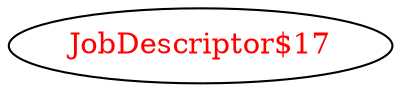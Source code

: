 digraph dependencyGraph {
 concentrate=true;
 ranksep="2.0";
 rankdir="LR"; 
 splines="ortho";
"JobDescriptor$17" [fontcolor="red"];
}